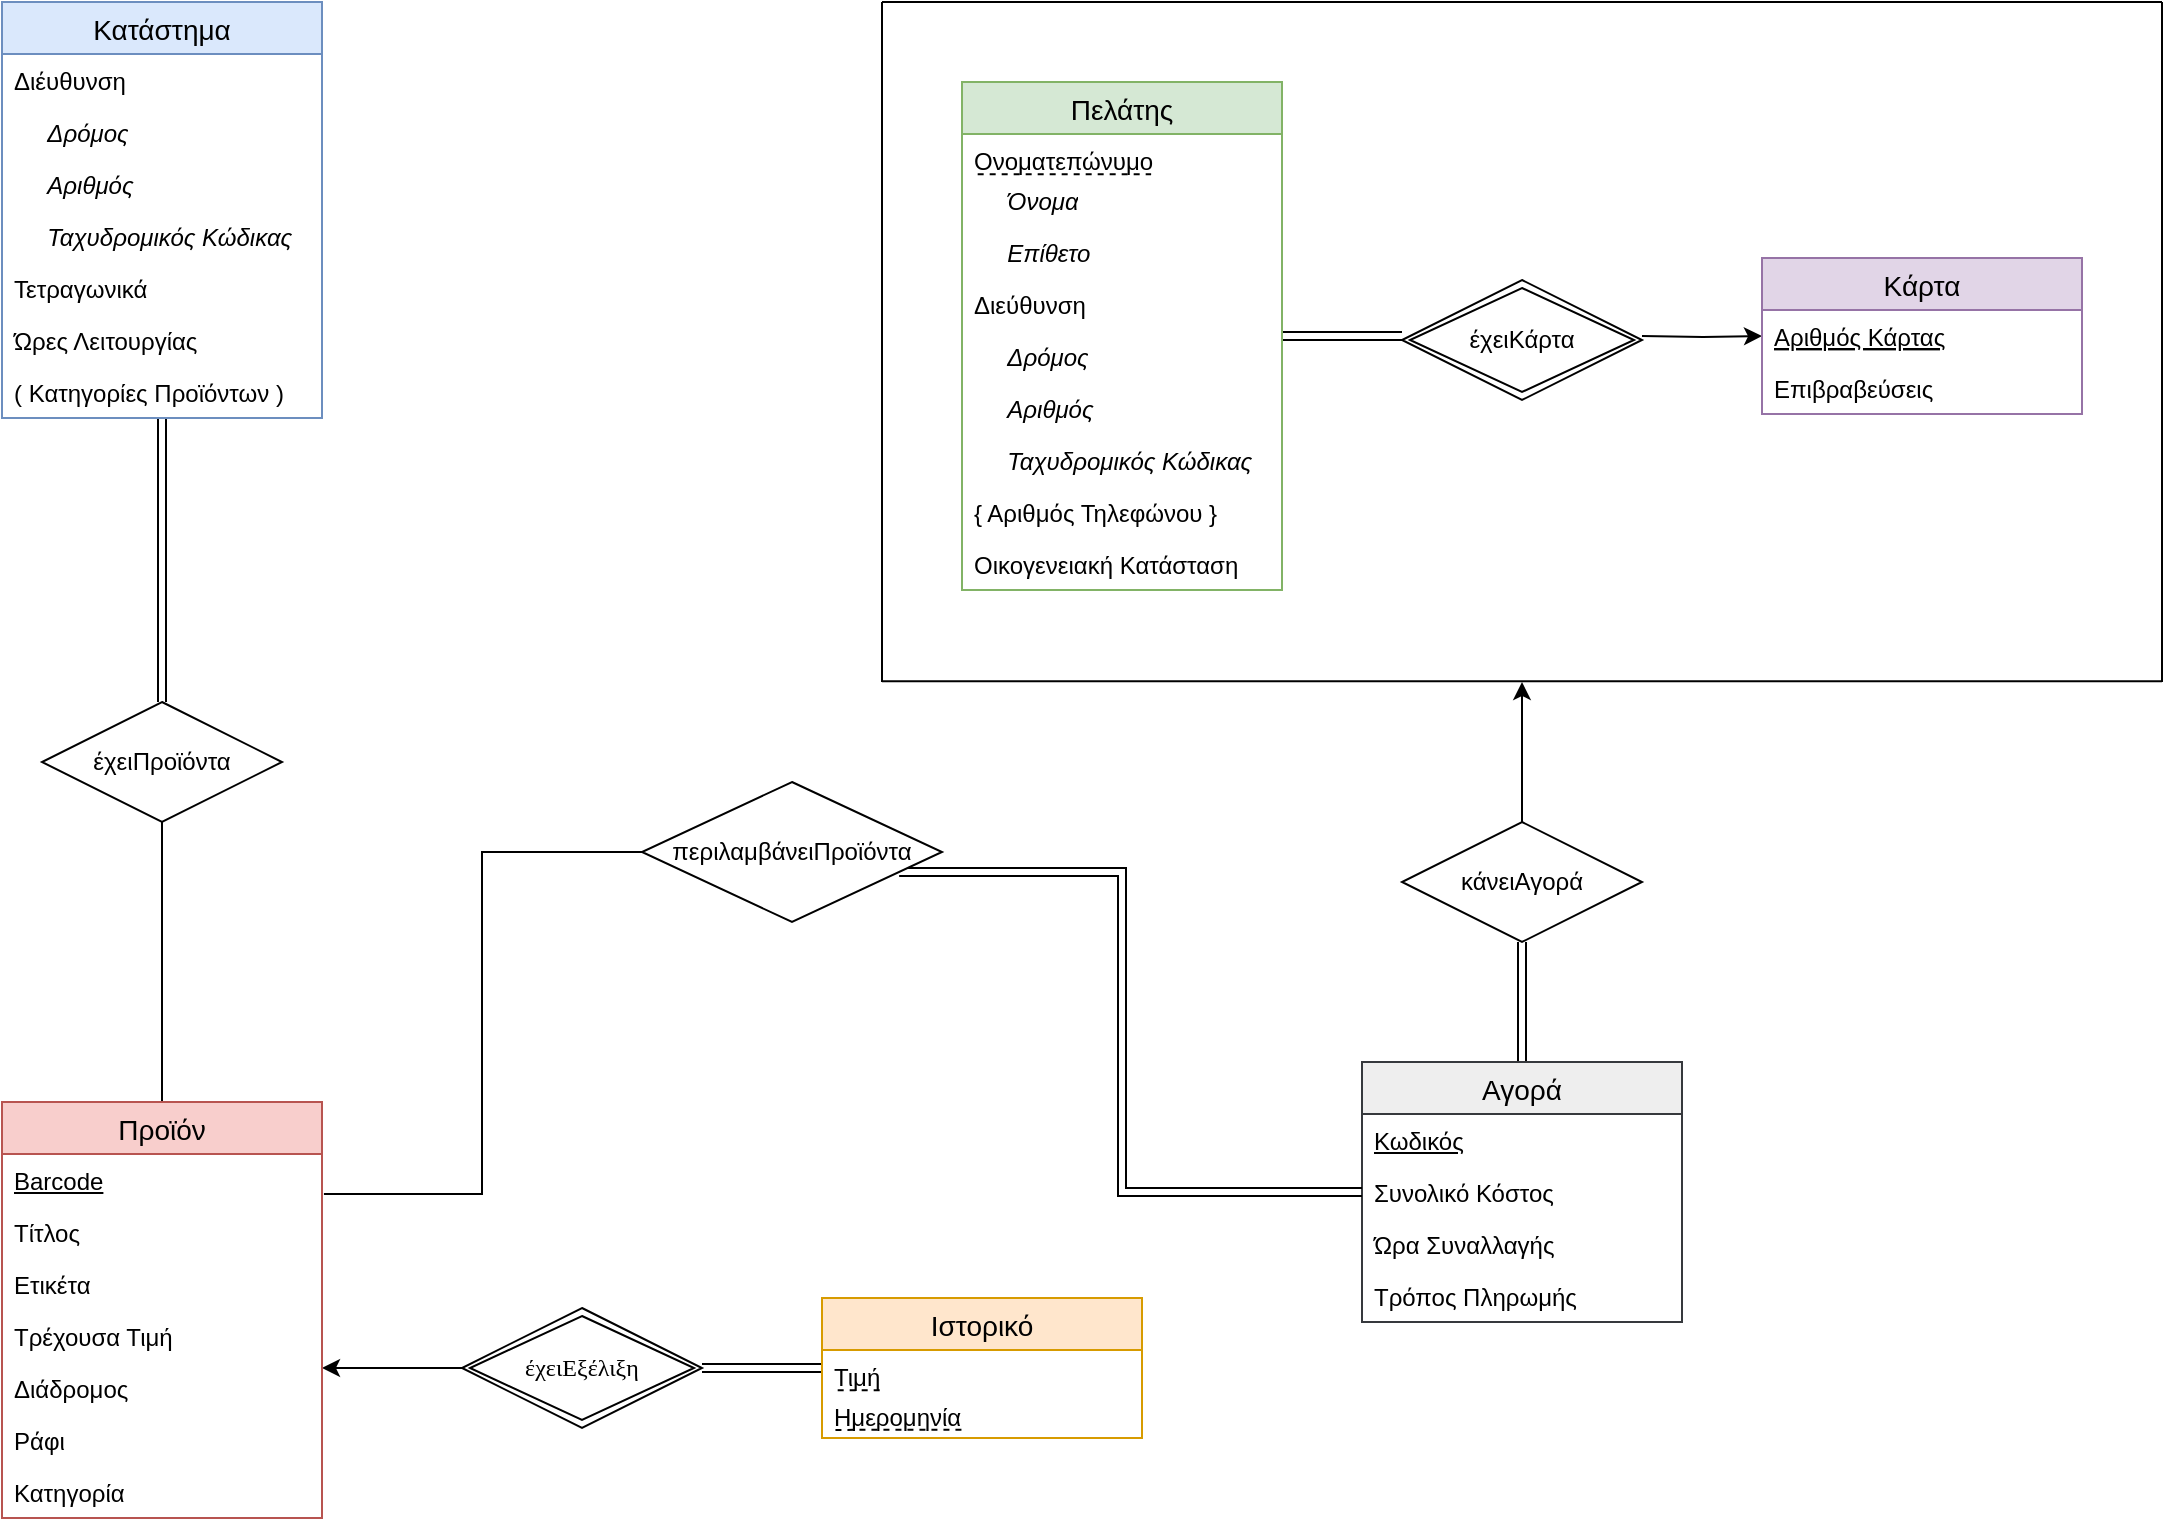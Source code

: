 <mxfile version="12.9.10" type="device"><diagram id="C5RBs43oDa-KdzZeNtuy" name="Page-1"><mxGraphModel dx="1422" dy="800" grid="1" gridSize="10" guides="1" tooltips="1" connect="1" arrows="1" fold="1" page="1" pageScale="1" pageWidth="1169" pageHeight="827" math="0" shadow="0"><root><mxCell id="WIyWlLk6GJQsqaUBKTNV-0"/><mxCell id="WIyWlLk6GJQsqaUBKTNV-1" parent="WIyWlLk6GJQsqaUBKTNV-0"/><mxCell id="Fxx7cZ9Aln0unWOJifsV-94" style="edgeStyle=orthogonalEdgeStyle;rounded=0;orthogonalLoop=1;jettySize=auto;html=1;endArrow=none;endFill=0;fontFamily=Times New Roman;" parent="WIyWlLk6GJQsqaUBKTNV-1" source="Fxx7cZ9Aln0unWOJifsV-26" target="Fxx7cZ9Aln0unWOJifsV-16" edge="1"><mxGeometry relative="1" as="geometry"/></mxCell><mxCell id="Fxx7cZ9Aln0unWOJifsV-26" value="έχειΠροϊόντα" style="shape=rhombus;perimeter=rhombusPerimeter;whiteSpace=wrap;html=1;align=center;" parent="WIyWlLk6GJQsqaUBKTNV-1" vertex="1"><mxGeometry x="60" y="390" width="120" height="60" as="geometry"/></mxCell><mxCell id="Fxx7cZ9Aln0unWOJifsV-93" style="edgeStyle=orthogonalEdgeStyle;rounded=0;orthogonalLoop=1;jettySize=auto;html=1;endArrow=none;endFill=0;fontFamily=Times New Roman;shape=link;" parent="WIyWlLk6GJQsqaUBKTNV-1" source="Fxx7cZ9Aln0unWOJifsV-7" target="Fxx7cZ9Aln0unWOJifsV-26" edge="1"><mxGeometry relative="1" as="geometry"/></mxCell><mxCell id="Fxx7cZ9Aln0unWOJifsV-91" style="edgeStyle=orthogonalEdgeStyle;shape=link;rounded=0;orthogonalLoop=1;jettySize=auto;html=1;endArrow=none;endFill=0;fontFamily=Times New Roman;" parent="WIyWlLk6GJQsqaUBKTNV-1" source="Fxx7cZ9Aln0unWOJifsV-56" target="Fxx7cZ9Aln0unWOJifsV-43" edge="1"><mxGeometry relative="1" as="geometry"/></mxCell><mxCell id="Fxx7cZ9Aln0unWOJifsV-92" style="edgeStyle=orthogonalEdgeStyle;rounded=0;orthogonalLoop=1;jettySize=auto;html=1;endArrow=classic;endFill=1;fontFamily=Times New Roman;" parent="WIyWlLk6GJQsqaUBKTNV-1" source="Fxx7cZ9Aln0unWOJifsV-56" target="Fxx7cZ9Aln0unWOJifsV-16" edge="1"><mxGeometry relative="1" as="geometry"><Array as="points"><mxPoint x="270" y="723"/><mxPoint x="270" y="723"/></Array></mxGeometry></mxCell><mxCell id="Fxx7cZ9Aln0unWOJifsV-56" value="έχειΕξέλιξη" style="shape=rhombus;double=1;perimeter=rhombusPerimeter;whiteSpace=wrap;html=1;align=center;labelBackgroundColor=none;fontFamily=Times New Roman;" parent="WIyWlLk6GJQsqaUBKTNV-1" vertex="1"><mxGeometry x="270" y="693" width="120" height="60" as="geometry"/></mxCell><mxCell id="hDY4Fi7IrSFQ_gj_Cx9b-27" style="edgeStyle=orthogonalEdgeStyle;rounded=0;orthogonalLoop=1;jettySize=auto;html=1;" edge="1" parent="WIyWlLk6GJQsqaUBKTNV-1" target="hDY4Fi7IrSFQ_gj_Cx9b-17"><mxGeometry relative="1" as="geometry"><mxPoint x="860" y="207" as="sourcePoint"/></mxGeometry></mxCell><mxCell id="hDY4Fi7IrSFQ_gj_Cx9b-50" style="edgeStyle=orthogonalEdgeStyle;rounded=0;orthogonalLoop=1;jettySize=auto;html=1;shape=link;" edge="1" parent="WIyWlLk6GJQsqaUBKTNV-1" target="Fxx7cZ9Aln0unWOJifsV-65"><mxGeometry relative="1" as="geometry"><mxPoint x="740" y="207" as="sourcePoint"/><Array as="points"><mxPoint x="700" y="207"/><mxPoint x="700" y="207"/></Array></mxGeometry></mxCell><mxCell id="hDY4Fi7IrSFQ_gj_Cx9b-46" value="" style="endArrow=none;html=1;" edge="1" parent="WIyWlLk6GJQsqaUBKTNV-1"><mxGeometry width="50" height="50" relative="1" as="geometry"><mxPoint x="480" y="380" as="sourcePoint"/><mxPoint x="480" y="40" as="targetPoint"/></mxGeometry></mxCell><mxCell id="hDY4Fi7IrSFQ_gj_Cx9b-47" value="" style="endArrow=none;html=1;" edge="1" parent="WIyWlLk6GJQsqaUBKTNV-1"><mxGeometry width="50" height="50" relative="1" as="geometry"><mxPoint x="1120" y="380" as="sourcePoint"/><mxPoint x="1120" y="40" as="targetPoint"/></mxGeometry></mxCell><mxCell id="hDY4Fi7IrSFQ_gj_Cx9b-48" value="" style="endArrow=none;html=1;" edge="1" parent="WIyWlLk6GJQsqaUBKTNV-1"><mxGeometry width="50" height="50" relative="1" as="geometry"><mxPoint x="480" y="379.6" as="sourcePoint"/><mxPoint x="1120" y="379.6" as="targetPoint"/></mxGeometry></mxCell><mxCell id="hDY4Fi7IrSFQ_gj_Cx9b-49" value="" style="endArrow=none;html=1;" edge="1" parent="WIyWlLk6GJQsqaUBKTNV-1"><mxGeometry width="50" height="50" relative="1" as="geometry"><mxPoint x="480" y="40" as="sourcePoint"/><mxPoint x="1120" y="40" as="targetPoint"/></mxGeometry></mxCell><mxCell id="hDY4Fi7IrSFQ_gj_Cx9b-51" value="έχειΚάρτα" style="shape=rhombus;double=1;perimeter=rhombusPerimeter;whiteSpace=wrap;html=1;align=center;" vertex="1" parent="WIyWlLk6GJQsqaUBKTNV-1"><mxGeometry x="740" y="179" width="120" height="60" as="geometry"/></mxCell><mxCell id="hDY4Fi7IrSFQ_gj_Cx9b-63" style="edgeStyle=orthogonalEdgeStyle;rounded=0;orthogonalLoop=1;jettySize=auto;html=1;endArrow=classic;endFill=1;" edge="1" parent="WIyWlLk6GJQsqaUBKTNV-1" source="hDY4Fi7IrSFQ_gj_Cx9b-52"><mxGeometry relative="1" as="geometry"><mxPoint x="800" y="380" as="targetPoint"/></mxGeometry></mxCell><mxCell id="hDY4Fi7IrSFQ_gj_Cx9b-64" style="edgeStyle=orthogonalEdgeStyle;rounded=0;orthogonalLoop=1;jettySize=auto;html=1;endArrow=classic;endFill=1;shape=link;" edge="1" parent="WIyWlLk6GJQsqaUBKTNV-1" source="hDY4Fi7IrSFQ_gj_Cx9b-52" target="hDY4Fi7IrSFQ_gj_Cx9b-55"><mxGeometry relative="1" as="geometry"/></mxCell><mxCell id="hDY4Fi7IrSFQ_gj_Cx9b-52" value="κάνειΑγορά" style="shape=rhombus;perimeter=rhombusPerimeter;whiteSpace=wrap;html=1;align=center;" vertex="1" parent="WIyWlLk6GJQsqaUBKTNV-1"><mxGeometry x="740" y="450" width="120" height="60" as="geometry"/></mxCell><mxCell id="Fxx7cZ9Aln0unWOJifsV-7" value="Κατάστημα" style="swimlane;fontStyle=0;childLayout=stackLayout;horizontal=1;startSize=26;horizontalStack=0;resizeParent=1;resizeParentMax=0;resizeLast=0;collapsible=1;marginBottom=0;align=center;fontSize=14;fillColor=#dae8fc;strokeColor=#6c8ebf;" parent="WIyWlLk6GJQsqaUBKTNV-1" vertex="1"><mxGeometry x="40" y="40" width="160" height="208" as="geometry"/></mxCell><mxCell id="Fxx7cZ9Aln0unWOJifsV-9" value="Διέυθυνση" style="text;strokeColor=none;fillColor=none;spacingLeft=4;spacingRight=4;overflow=hidden;rotatable=0;points=[[0,0.5],[1,0.5]];portConstraint=eastwest;fontSize=12;" parent="Fxx7cZ9Aln0unWOJifsV-7" vertex="1"><mxGeometry y="26" width="160" height="26" as="geometry"/></mxCell><mxCell id="Fxx7cZ9Aln0unWOJifsV-90" value="&lt;i&gt;&amp;nbsp; &amp;nbsp; &amp;nbsp;Δρόμος&lt;/i&gt;" style="text;strokeColor=none;fillColor=none;spacingLeft=4;spacingRight=4;overflow=hidden;rotatable=0;points=[[0,0.5],[1,0.5]];portConstraint=eastwest;fontSize=12;dashed=1;labelBackgroundColor=none;align=left;html=1;" parent="Fxx7cZ9Aln0unWOJifsV-7" vertex="1"><mxGeometry y="52" width="160" height="26" as="geometry"/></mxCell><mxCell id="Fxx7cZ9Aln0unWOJifsV-88" value="&lt;i&gt;&amp;nbsp; &amp;nbsp; &amp;nbsp;Αριθμός&lt;/i&gt;" style="text;strokeColor=none;fillColor=none;spacingLeft=4;spacingRight=4;overflow=hidden;rotatable=0;points=[[0,0.5],[1,0.5]];portConstraint=eastwest;fontSize=12;dashed=1;labelBackgroundColor=none;align=left;html=1;" parent="Fxx7cZ9Aln0unWOJifsV-7" vertex="1"><mxGeometry y="78" width="160" height="26" as="geometry"/></mxCell><mxCell id="Fxx7cZ9Aln0unWOJifsV-89" value="&lt;i&gt;&amp;nbsp; &amp;nbsp; &amp;nbsp;Ταχυδρομικός Κώδικας&lt;/i&gt;" style="text;strokeColor=none;fillColor=none;spacingLeft=4;spacingRight=4;overflow=hidden;rotatable=0;points=[[0,0.5],[1,0.5]];portConstraint=eastwest;fontSize=12;dashed=1;labelBackgroundColor=none;align=left;html=1;" parent="Fxx7cZ9Aln0unWOJifsV-7" vertex="1"><mxGeometry y="104" width="160" height="26" as="geometry"/></mxCell><mxCell id="Fxx7cZ9Aln0unWOJifsV-10" value="Τετραγωνικά" style="text;strokeColor=none;fillColor=none;spacingLeft=4;spacingRight=4;overflow=hidden;rotatable=0;points=[[0,0.5],[1,0.5]];portConstraint=eastwest;fontSize=12;" parent="Fxx7cZ9Aln0unWOJifsV-7" vertex="1"><mxGeometry y="130" width="160" height="26" as="geometry"/></mxCell><mxCell id="Fxx7cZ9Aln0unWOJifsV-8" value="Ώρες Λειτουργίας&#10;" style="text;strokeColor=none;fillColor=none;spacingLeft=4;spacingRight=4;overflow=hidden;rotatable=0;points=[[0,0.5],[1,0.5]];portConstraint=eastwest;fontSize=12;" parent="Fxx7cZ9Aln0unWOJifsV-7" vertex="1"><mxGeometry y="156" width="160" height="26" as="geometry"/></mxCell><mxCell id="Fxx7cZ9Aln0unWOJifsV-15" value="( Κατηγορίες Προϊόντων )" style="text;strokeColor=none;fillColor=none;spacingLeft=4;spacingRight=4;overflow=hidden;rotatable=0;points=[[0,0.5],[1,0.5]];portConstraint=eastwest;fontSize=12;" parent="Fxx7cZ9Aln0unWOJifsV-7" vertex="1"><mxGeometry y="182" width="160" height="26" as="geometry"/></mxCell><mxCell id="Fxx7cZ9Aln0unWOJifsV-16" value="Προϊόν" style="swimlane;fontStyle=0;childLayout=stackLayout;horizontal=1;startSize=26;horizontalStack=0;resizeParent=1;resizeParentMax=0;resizeLast=0;collapsible=1;marginBottom=0;align=center;fontSize=14;fillColor=#f8cecc;strokeColor=#b85450;" parent="WIyWlLk6GJQsqaUBKTNV-1" vertex="1"><mxGeometry x="40" y="590" width="160" height="208" as="geometry"><mxRectangle x="90" y="326" width="80" height="26" as="alternateBounds"/></mxGeometry></mxCell><mxCell id="Fxx7cZ9Aln0unWOJifsV-95" value="&lt;u&gt;Barcode&lt;/u&gt;" style="text;strokeColor=none;fillColor=none;spacingLeft=4;spacingRight=4;overflow=hidden;rotatable=0;points=[[0,0.5],[1,0.5]];portConstraint=eastwest;fontSize=12;dashed=1;labelBackgroundColor=none;align=left;html=1;" parent="Fxx7cZ9Aln0unWOJifsV-16" vertex="1"><mxGeometry y="26" width="160" height="26" as="geometry"/></mxCell><mxCell id="Fxx7cZ9Aln0unWOJifsV-33" value="Τίτλος" style="text;strokeColor=none;fillColor=none;spacingLeft=4;spacingRight=4;overflow=hidden;rotatable=0;points=[[0,0.5],[1,0.5]];portConstraint=eastwest;fontSize=12;fontStyle=0" parent="Fxx7cZ9Aln0unWOJifsV-16" vertex="1"><mxGeometry y="52" width="160" height="26" as="geometry"/></mxCell><mxCell id="Fxx7cZ9Aln0unWOJifsV-20" value="Ετικέτα" style="text;strokeColor=none;fillColor=none;spacingLeft=4;spacingRight=4;overflow=hidden;rotatable=0;points=[[0,0.5],[1,0.5]];portConstraint=eastwest;fontSize=12;fontStyle=0" parent="Fxx7cZ9Aln0unWOJifsV-16" vertex="1"><mxGeometry y="78" width="160" height="26" as="geometry"/></mxCell><mxCell id="Fxx7cZ9Aln0unWOJifsV-17" value="Τρέχουσα Τιμή" style="text;strokeColor=none;fillColor=none;spacingLeft=4;spacingRight=4;overflow=hidden;rotatable=0;points=[[0,0.5],[1,0.5]];portConstraint=eastwest;fontSize=12;" parent="Fxx7cZ9Aln0unWOJifsV-16" vertex="1"><mxGeometry y="104" width="160" height="26" as="geometry"/></mxCell><mxCell id="Fxx7cZ9Aln0unWOJifsV-18" value="Διάδρομος" style="text;strokeColor=none;fillColor=none;spacingLeft=4;spacingRight=4;overflow=hidden;rotatable=0;points=[[0,0.5],[1,0.5]];portConstraint=eastwest;fontSize=12;" parent="Fxx7cZ9Aln0unWOJifsV-16" vertex="1"><mxGeometry y="130" width="160" height="26" as="geometry"/></mxCell><mxCell id="Fxx7cZ9Aln0unWOJifsV-19" value="Ράφι&#10;" style="text;strokeColor=none;fillColor=none;spacingLeft=4;spacingRight=4;overflow=hidden;rotatable=0;points=[[0,0.5],[1,0.5]];portConstraint=eastwest;fontSize=12;" parent="Fxx7cZ9Aln0unWOJifsV-16" vertex="1"><mxGeometry y="156" width="160" height="26" as="geometry"/></mxCell><mxCell id="hDY4Fi7IrSFQ_gj_Cx9b-0" value="Κατηγορία" style="text;strokeColor=none;fillColor=none;spacingLeft=4;spacingRight=4;overflow=hidden;rotatable=0;points=[[0,0.5],[1,0.5]];portConstraint=eastwest;fontSize=12;" vertex="1" parent="Fxx7cZ9Aln0unWOJifsV-16"><mxGeometry y="182" width="160" height="26" as="geometry"/></mxCell><mxCell id="Fxx7cZ9Aln0unWOJifsV-43" value="Ιστορικό" style="swimlane;fontStyle=0;childLayout=stackLayout;horizontal=1;startSize=26;horizontalStack=0;resizeParent=1;resizeParentMax=0;resizeLast=0;collapsible=1;marginBottom=0;align=center;fontSize=14;fillColor=#ffe6cc;strokeColor=#d79b00;" parent="WIyWlLk6GJQsqaUBKTNV-1" vertex="1"><mxGeometry x="450" y="688" width="160" height="70" as="geometry"/></mxCell><mxCell id="Fxx7cZ9Aln0unWOJifsV-44" value="Τιμή" style="text;strokeColor=none;fillColor=none;spacingLeft=4;spacingRight=4;overflow=hidden;rotatable=0;points=[[0,0.5],[1,0.5]];portConstraint=eastwest;fontSize=12;html=1;align=left;fontStyle=0;dashed=1;horizontal=1;" parent="Fxx7cZ9Aln0unWOJifsV-43" vertex="1"><mxGeometry y="26" width="160" height="20" as="geometry"/></mxCell><mxCell id="Fxx7cZ9Aln0unWOJifsV-84" value="" style="endArrow=none;dashed=1;html=1;fontFamily=Times New Roman;exitX=0.049;exitY=0.004;exitDx=0;exitDy=0;exitPerimeter=0;entryX=0.184;entryY=0.004;entryDx=0;entryDy=0;entryPerimeter=0;" parent="Fxx7cZ9Aln0unWOJifsV-43" source="Fxx7cZ9Aln0unWOJifsV-45" target="Fxx7cZ9Aln0unWOJifsV-45" edge="1"><mxGeometry width="50" height="50" relative="1" as="geometry"><mxPoint x="10" y="46" as="sourcePoint"/><mxPoint x="35" y="46" as="targetPoint"/></mxGeometry></mxCell><mxCell id="Fxx7cZ9Aln0unWOJifsV-45" value="Ημερομηνία" style="text;strokeColor=none;fillColor=none;spacingLeft=4;spacingRight=4;overflow=hidden;rotatable=0;points=[[0,0.5],[1,0.5]];portConstraint=eastwest;fontSize=12;fontStyle=0" parent="Fxx7cZ9Aln0unWOJifsV-43" vertex="1"><mxGeometry y="46" width="160" height="24" as="geometry"/></mxCell><mxCell id="Fxx7cZ9Aln0unWOJifsV-87" value="" style="endArrow=none;dashed=1;html=1;fontFamily=Times New Roman;exitX=0.042;exitY=-0.002;exitDx=0;exitDy=0;exitPerimeter=0;entryX=0.438;entryY=-0.007;entryDx=0;entryDy=0;entryPerimeter=0;" parent="Fxx7cZ9Aln0unWOJifsV-43" edge="1"><mxGeometry width="50" height="50" relative="1" as="geometry"><mxPoint x="6.72" y="65.948" as="sourcePoint"/><mxPoint x="70.08" y="65.818" as="targetPoint"/></mxGeometry></mxCell><mxCell id="hDY4Fi7IrSFQ_gj_Cx9b-28" value="Πελάτης" style="swimlane;fontStyle=0;childLayout=stackLayout;horizontal=1;startSize=26;horizontalStack=0;resizeParent=1;resizeParentMax=0;resizeLast=0;collapsible=1;marginBottom=0;align=center;fontSize=14;fillColor=#d5e8d4;strokeColor=#82b366;" vertex="1" parent="WIyWlLk6GJQsqaUBKTNV-1"><mxGeometry x="520" y="80" width="160" height="254" as="geometry"/></mxCell><mxCell id="hDY4Fi7IrSFQ_gj_Cx9b-29" value="Ονοματεπώνυμο" style="text;strokeColor=none;fillColor=none;spacingLeft=4;spacingRight=4;overflow=hidden;rotatable=0;points=[[0,0.5],[1,0.5]];portConstraint=eastwest;fontSize=12;html=1;align=left;fontStyle=0;dashed=1;horizontal=1;" vertex="1" parent="hDY4Fi7IrSFQ_gj_Cx9b-28"><mxGeometry y="26" width="160" height="20" as="geometry"/></mxCell><mxCell id="hDY4Fi7IrSFQ_gj_Cx9b-30" value="" style="endArrow=none;dashed=1;html=1;fontFamily=Times New Roman;exitX=0.049;exitY=0.004;exitDx=0;exitDy=0;exitPerimeter=0;entryX=0.591;entryY=0.007;entryDx=0;entryDy=0;entryPerimeter=0;" edge="1" parent="hDY4Fi7IrSFQ_gj_Cx9b-28"><mxGeometry width="50" height="50" relative="1" as="geometry"><mxPoint x="7.84" y="46.096" as="sourcePoint"/><mxPoint x="94.56" y="46.168" as="targetPoint"/></mxGeometry></mxCell><mxCell id="Fxx7cZ9Aln0unWOJifsV-62" value="&lt;i&gt;&amp;nbsp; &amp;nbsp; &amp;nbsp;Όνομα&lt;/i&gt;" style="text;strokeColor=none;fillColor=none;spacingLeft=4;spacingRight=4;overflow=hidden;rotatable=0;points=[[0,0.5],[1,0.5]];portConstraint=eastwest;fontSize=12;dashed=1;labelBackgroundColor=none;align=left;html=1;" parent="hDY4Fi7IrSFQ_gj_Cx9b-28" vertex="1"><mxGeometry y="46" width="160" height="26" as="geometry"/></mxCell><mxCell id="Fxx7cZ9Aln0unWOJifsV-63" value="&lt;i&gt;&amp;nbsp; &amp;nbsp; &amp;nbsp;Επίθετο&lt;/i&gt;" style="text;strokeColor=none;fillColor=none;spacingLeft=4;spacingRight=4;overflow=hidden;rotatable=0;points=[[0,0.5],[1,0.5]];portConstraint=eastwest;fontSize=12;dashed=1;labelBackgroundColor=none;align=left;html=1;" parent="hDY4Fi7IrSFQ_gj_Cx9b-28" vertex="1"><mxGeometry y="72" width="160" height="26" as="geometry"/></mxCell><mxCell id="Fxx7cZ9Aln0unWOJifsV-64" value="Διεύθυνση" style="text;strokeColor=none;fillColor=none;spacingLeft=4;spacingRight=4;overflow=hidden;rotatable=0;points=[[0,0.5],[1,0.5]];portConstraint=eastwest;fontSize=12;dashed=1;labelBackgroundColor=none;align=left;html=1;" parent="hDY4Fi7IrSFQ_gj_Cx9b-28" vertex="1"><mxGeometry y="98" width="160" height="26" as="geometry"/></mxCell><mxCell id="Fxx7cZ9Aln0unWOJifsV-65" value="&lt;i&gt;&amp;nbsp; &amp;nbsp; &amp;nbsp;Δρόμος&lt;/i&gt;" style="text;strokeColor=none;fillColor=none;spacingLeft=4;spacingRight=4;overflow=hidden;rotatable=0;points=[[0,0.5],[1,0.5]];portConstraint=eastwest;fontSize=12;dashed=1;labelBackgroundColor=none;align=left;html=1;" parent="hDY4Fi7IrSFQ_gj_Cx9b-28" vertex="1"><mxGeometry y="124" width="160" height="26" as="geometry"/></mxCell><mxCell id="Fxx7cZ9Aln0unWOJifsV-66" value="&lt;i&gt;&amp;nbsp; &amp;nbsp; &amp;nbsp;Αριθμός&lt;/i&gt;" style="text;strokeColor=none;fillColor=none;spacingLeft=4;spacingRight=4;overflow=hidden;rotatable=0;points=[[0,0.5],[1,0.5]];portConstraint=eastwest;fontSize=12;dashed=1;labelBackgroundColor=none;align=left;html=1;" parent="hDY4Fi7IrSFQ_gj_Cx9b-28" vertex="1"><mxGeometry y="150" width="160" height="26" as="geometry"/></mxCell><mxCell id="Fxx7cZ9Aln0unWOJifsV-67" value="&lt;i&gt;&amp;nbsp; &amp;nbsp; &amp;nbsp;Ταχυδρομικός Κώδικας&lt;/i&gt;" style="text;strokeColor=none;fillColor=none;spacingLeft=4;spacingRight=4;overflow=hidden;rotatable=0;points=[[0,0.5],[1,0.5]];portConstraint=eastwest;fontSize=12;dashed=1;labelBackgroundColor=none;align=left;html=1;" parent="hDY4Fi7IrSFQ_gj_Cx9b-28" vertex="1"><mxGeometry y="176" width="160" height="26" as="geometry"/></mxCell><mxCell id="Fxx7cZ9Aln0unWOJifsV-61" value="{ Αριθμός Τηλεφώνου }" style="text;strokeColor=none;fillColor=none;spacingLeft=4;spacingRight=4;overflow=hidden;rotatable=0;points=[[0,0.5],[1,0.5]];portConstraint=eastwest;fontSize=12;dashed=1;labelBackgroundColor=none;align=left;html=1;" parent="hDY4Fi7IrSFQ_gj_Cx9b-28" vertex="1"><mxGeometry y="202" width="160" height="26" as="geometry"/></mxCell><mxCell id="Fxx7cZ9Aln0unWOJifsV-55" value="Οικογενειακή Κατάσταση" style="text;strokeColor=none;fillColor=none;spacingLeft=4;spacingRight=4;overflow=hidden;rotatable=0;points=[[0,0.5],[1,0.5]];portConstraint=eastwest;fontSize=12;" parent="hDY4Fi7IrSFQ_gj_Cx9b-28" vertex="1"><mxGeometry y="228" width="160" height="26" as="geometry"/></mxCell><mxCell id="hDY4Fi7IrSFQ_gj_Cx9b-16" value="Κάρτα" style="swimlane;fontStyle=0;childLayout=stackLayout;horizontal=1;startSize=26;horizontalStack=0;resizeParent=1;resizeParentMax=0;resizeLast=0;collapsible=1;marginBottom=0;align=center;fontSize=14;fillColor=#e1d5e7;strokeColor=#9673a6;" vertex="1" parent="WIyWlLk6GJQsqaUBKTNV-1"><mxGeometry x="920" y="168" width="160" height="78" as="geometry"/></mxCell><mxCell id="hDY4Fi7IrSFQ_gj_Cx9b-17" value="Αριθμός Κάρτας" style="text;strokeColor=none;fillColor=none;spacingLeft=4;spacingRight=4;overflow=hidden;rotatable=0;points=[[0,0.5],[1,0.5]];portConstraint=eastwest;fontSize=12;fontStyle=4" vertex="1" parent="hDY4Fi7IrSFQ_gj_Cx9b-16"><mxGeometry y="26" width="160" height="26" as="geometry"/></mxCell><mxCell id="hDY4Fi7IrSFQ_gj_Cx9b-22" value="Επιβραβεύσεις" style="text;strokeColor=none;fillColor=none;spacingLeft=4;spacingRight=4;overflow=hidden;rotatable=0;points=[[0,0.5],[1,0.5]];portConstraint=eastwest;fontSize=12;" vertex="1" parent="hDY4Fi7IrSFQ_gj_Cx9b-16"><mxGeometry y="52" width="160" height="26" as="geometry"/></mxCell><mxCell id="hDY4Fi7IrSFQ_gj_Cx9b-55" value="Αγορά" style="swimlane;fontStyle=0;childLayout=stackLayout;horizontal=1;startSize=26;horizontalStack=0;resizeParent=1;resizeParentMax=0;resizeLast=0;collapsible=1;marginBottom=0;align=center;fontSize=14;fillColor=#eeeeee;strokeColor=#36393d;" vertex="1" parent="WIyWlLk6GJQsqaUBKTNV-1"><mxGeometry x="720" y="570" width="160" height="130" as="geometry"><mxRectangle x="90" y="326" width="80" height="26" as="alternateBounds"/></mxGeometry></mxCell><mxCell id="hDY4Fi7IrSFQ_gj_Cx9b-56" value="&lt;u&gt;Κωδικός&lt;/u&gt;" style="text;strokeColor=none;fillColor=none;spacingLeft=4;spacingRight=4;overflow=hidden;rotatable=0;points=[[0,0.5],[1,0.5]];portConstraint=eastwest;fontSize=12;dashed=1;labelBackgroundColor=none;align=left;html=1;" vertex="1" parent="hDY4Fi7IrSFQ_gj_Cx9b-55"><mxGeometry y="26" width="160" height="26" as="geometry"/></mxCell><mxCell id="hDY4Fi7IrSFQ_gj_Cx9b-57" value="Συνολικό Κόστος" style="text;strokeColor=none;fillColor=none;spacingLeft=4;spacingRight=4;overflow=hidden;rotatable=0;points=[[0,0.5],[1,0.5]];portConstraint=eastwest;fontSize=12;fontStyle=0" vertex="1" parent="hDY4Fi7IrSFQ_gj_Cx9b-55"><mxGeometry y="52" width="160" height="26" as="geometry"/></mxCell><mxCell id="hDY4Fi7IrSFQ_gj_Cx9b-58" value="Ώρα Συναλλαγής" style="text;strokeColor=none;fillColor=none;spacingLeft=4;spacingRight=4;overflow=hidden;rotatable=0;points=[[0,0.5],[1,0.5]];portConstraint=eastwest;fontSize=12;fontStyle=0" vertex="1" parent="hDY4Fi7IrSFQ_gj_Cx9b-55"><mxGeometry y="78" width="160" height="26" as="geometry"/></mxCell><mxCell id="hDY4Fi7IrSFQ_gj_Cx9b-59" value="Τρόπος Πληρωμής" style="text;strokeColor=none;fillColor=none;spacingLeft=4;spacingRight=4;overflow=hidden;rotatable=0;points=[[0,0.5],[1,0.5]];portConstraint=eastwest;fontSize=12;" vertex="1" parent="hDY4Fi7IrSFQ_gj_Cx9b-55"><mxGeometry y="104" width="160" height="26" as="geometry"/></mxCell><mxCell id="hDY4Fi7IrSFQ_gj_Cx9b-66" style="edgeStyle=orthogonalEdgeStyle;shape=link;rounded=0;orthogonalLoop=1;jettySize=auto;html=1;endArrow=classic;endFill=1;" edge="1" parent="WIyWlLk6GJQsqaUBKTNV-1" source="hDY4Fi7IrSFQ_gj_Cx9b-65" target="hDY4Fi7IrSFQ_gj_Cx9b-55"><mxGeometry relative="1" as="geometry"><Array as="points"><mxPoint x="600" y="475"/><mxPoint x="600" y="635"/></Array></mxGeometry></mxCell><mxCell id="hDY4Fi7IrSFQ_gj_Cx9b-67" style="edgeStyle=orthogonalEdgeStyle;rounded=0;orthogonalLoop=1;jettySize=auto;html=1;entryX=1.006;entryY=0.769;entryDx=0;entryDy=0;entryPerimeter=0;endArrow=none;endFill=0;exitX=0;exitY=0.5;exitDx=0;exitDy=0;" edge="1" parent="WIyWlLk6GJQsqaUBKTNV-1" source="hDY4Fi7IrSFQ_gj_Cx9b-65" target="Fxx7cZ9Aln0unWOJifsV-95"><mxGeometry relative="1" as="geometry"/></mxCell><mxCell id="hDY4Fi7IrSFQ_gj_Cx9b-65" value="περιλαμβάνειΠροϊόντα" style="shape=rhombus;perimeter=rhombusPerimeter;whiteSpace=wrap;html=1;align=center;" vertex="1" parent="WIyWlLk6GJQsqaUBKTNV-1"><mxGeometry x="360" y="430" width="150" height="70" as="geometry"/></mxCell></root></mxGraphModel></diagram></mxfile>